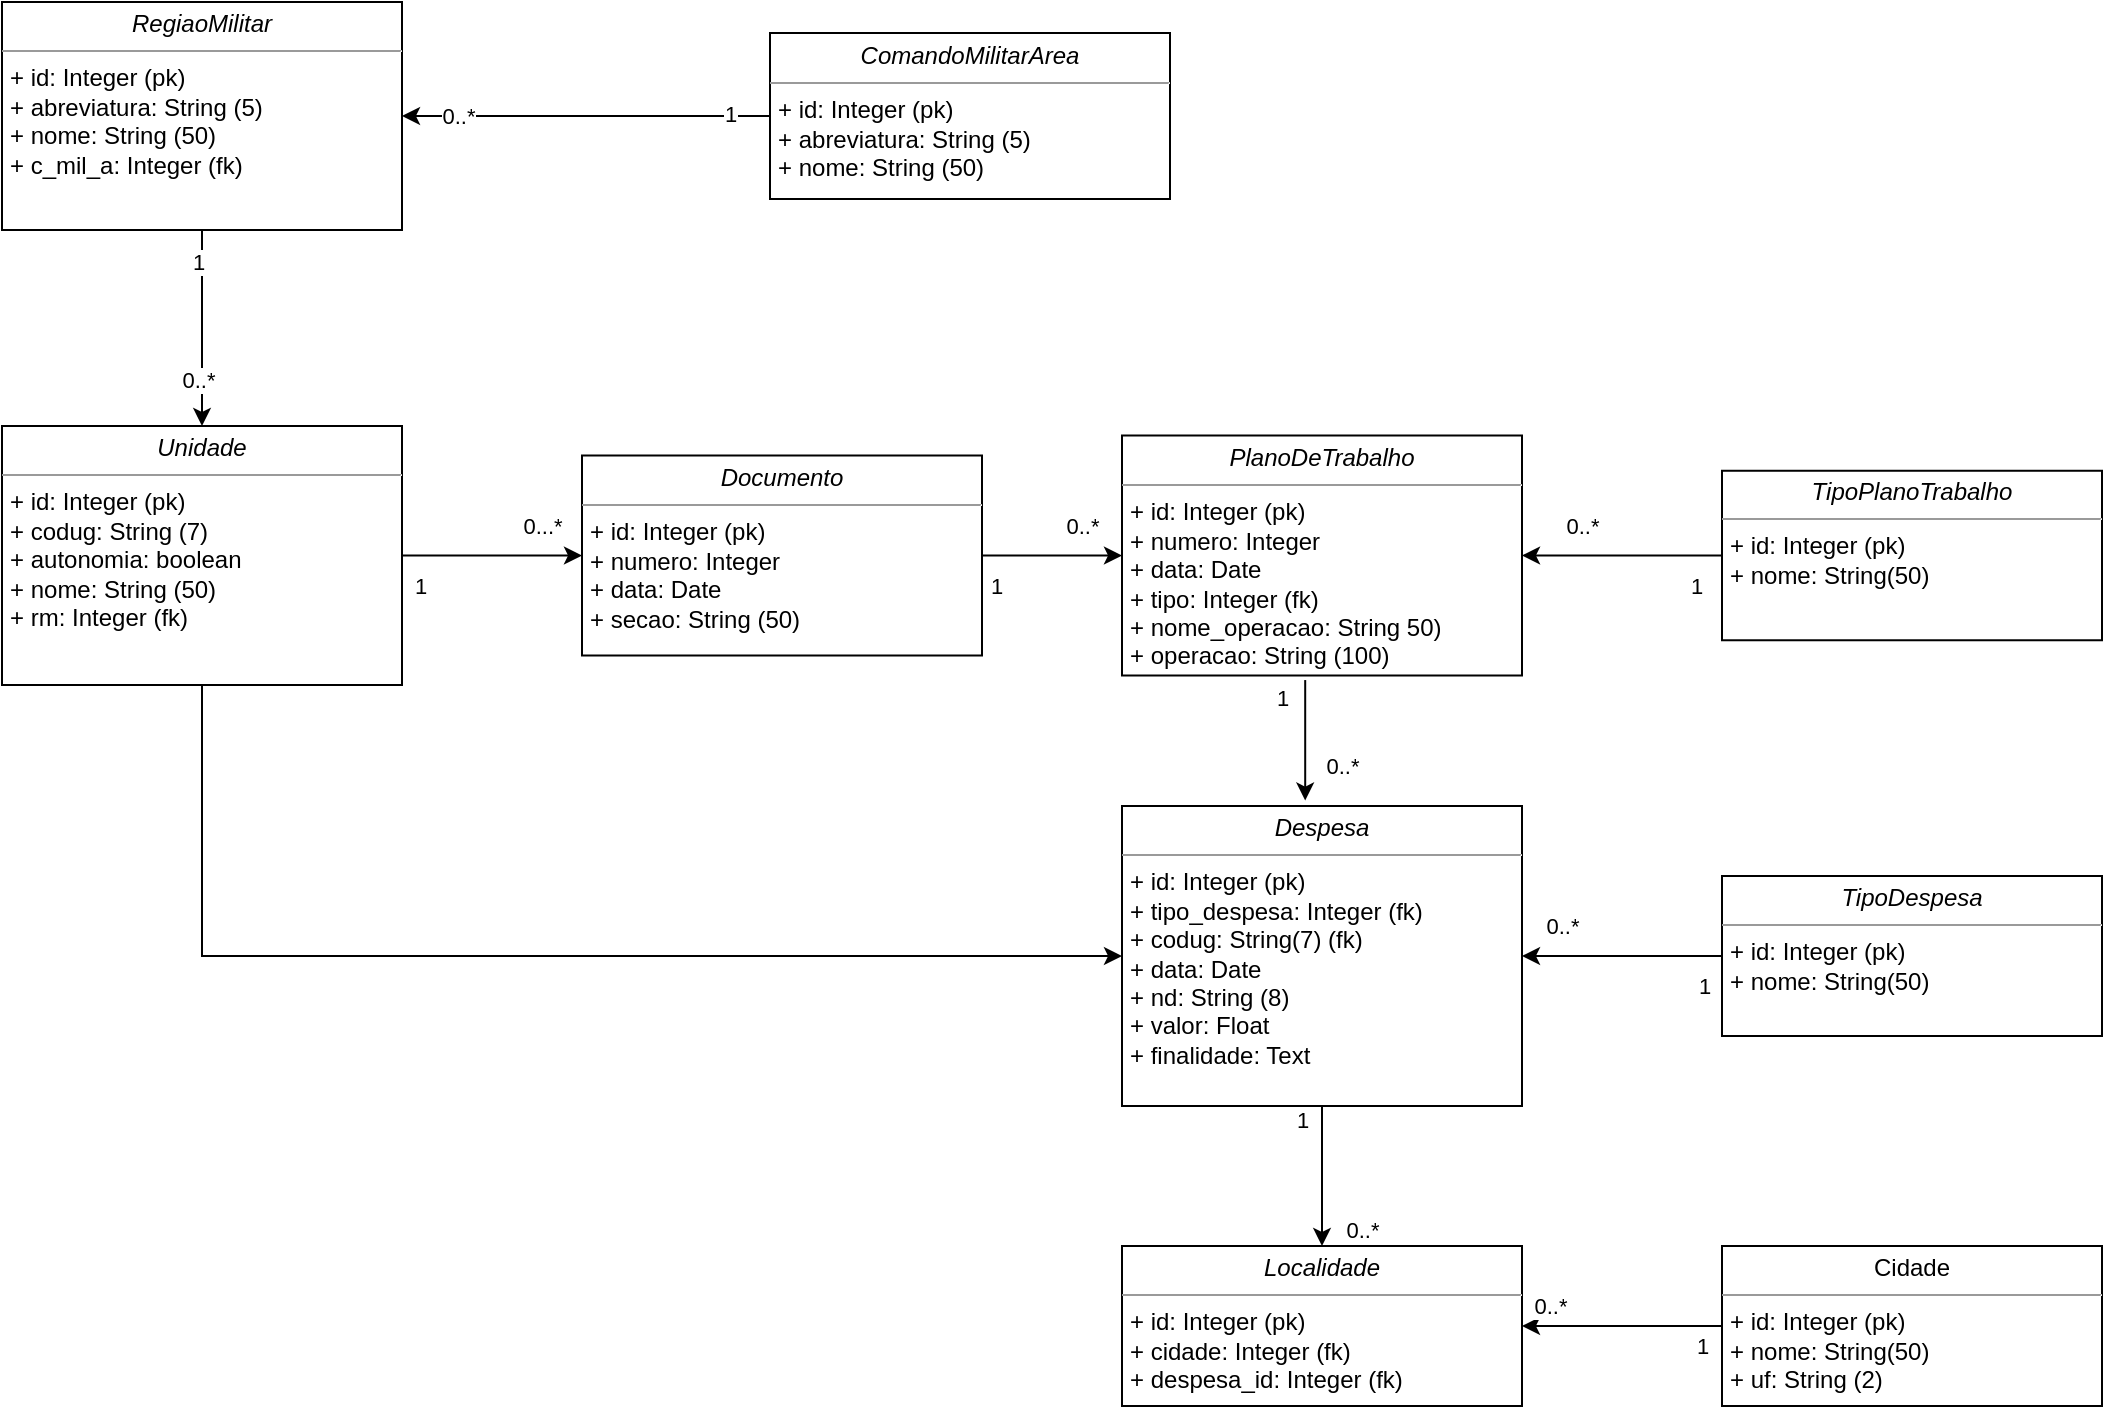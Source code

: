 <mxfile>
    <diagram name="Diagrama de Classes" id="c4acf3e9-155e-7222-9cf6-157b1a14988f">
        <mxGraphModel dx="1076" dy="550" grid="0" gridSize="10" guides="1" tooltips="1" connect="1" arrows="1" fold="1" page="1" pageScale="1" pageWidth="1169" pageHeight="827" background="#ffffff" math="0" shadow="0">
            <root>
                <mxCell id="0"/>
                <mxCell id="1" parent="0"/>
                <mxCell id="a-GNcQjXYbUmJu2RaoGT-13" style="edgeStyle=orthogonalEdgeStyle;rounded=0;orthogonalLoop=1;jettySize=auto;html=1;entryX=0;entryY=0.5;entryDx=0;entryDy=0;exitX=0.5;exitY=1;exitDx=0;exitDy=0;" parent="1" source="5d2195bd80daf111-18" target="a-GNcQjXYbUmJu2RaoGT-9" edge="1">
                    <mxGeometry relative="1" as="geometry">
                        <mxPoint x="209" y="645" as="targetPoint"/>
                        <Array as="points">
                            <mxPoint x="214" y="540"/>
                        </Array>
                    </mxGeometry>
                </mxCell>
                <mxCell id="a-GNcQjXYbUmJu2RaoGT-35" style="edgeStyle=orthogonalEdgeStyle;rounded=0;orthogonalLoop=1;jettySize=auto;html=1;exitX=1;exitY=0.5;exitDx=0;exitDy=0;entryX=0;entryY=0.5;entryDx=0;entryDy=0;" parent="1" source="5d2195bd80daf111-18" target="a-GNcQjXYbUmJu2RaoGT-4" edge="1">
                    <mxGeometry relative="1" as="geometry"/>
                </mxCell>
                <mxCell id="a-GNcQjXYbUmJu2RaoGT-36" value="0...*" style="edgeLabel;html=1;align=center;verticalAlign=middle;resizable=0;points=[];" parent="a-GNcQjXYbUmJu2RaoGT-35" vertex="1" connectable="0">
                    <mxGeometry x="0.738" y="-1" relative="1" as="geometry">
                        <mxPoint x="-8" y="-16" as="offset"/>
                    </mxGeometry>
                </mxCell>
                <mxCell id="a-GNcQjXYbUmJu2RaoGT-37" value="1" style="edgeLabel;html=1;align=center;verticalAlign=middle;resizable=0;points=[];" parent="a-GNcQjXYbUmJu2RaoGT-35" vertex="1" connectable="0">
                    <mxGeometry x="-0.811" y="-2" relative="1" as="geometry">
                        <mxPoint y="13" as="offset"/>
                    </mxGeometry>
                </mxCell>
                <mxCell id="5d2195bd80daf111-18" value="&lt;p style=&quot;margin: 0px ; margin-top: 4px ; text-align: center&quot;&gt;&lt;i&gt;Unidade&lt;/i&gt;&lt;/p&gt;&lt;hr size=&quot;1&quot;&gt;&lt;p style=&quot;margin: 0px ; margin-left: 4px&quot;&gt;+ id: Integer (pk)&lt;/p&gt;&lt;p style=&quot;margin: 0px ; margin-left: 4px&quot;&gt;+ codug: String (7)&lt;/p&gt;&lt;p style=&quot;margin: 0px ; margin-left: 4px&quot;&gt;+ autonomia: boolean&lt;br&gt;+ nome: String (50)&lt;/p&gt;&lt;p style=&quot;margin: 0px ; margin-left: 4px&quot;&gt;+ rm: Integer (fk)&lt;/p&gt;&lt;p style=&quot;margin: 0px ; margin-left: 4px&quot;&gt;&lt;br&gt;&lt;/p&gt;" style="verticalAlign=top;align=left;overflow=fill;fontSize=12;fontFamily=Helvetica;html=1;rounded=0;shadow=0;comic=0;labelBackgroundColor=none;strokeWidth=1" parent="1" vertex="1">
                    <mxGeometry x="114" y="275" width="200" height="129.5" as="geometry"/>
                </mxCell>
                <mxCell id="a-GNcQjXYbUmJu2RaoGT-19" value="0..*" style="edgeStyle=orthogonalEdgeStyle;rounded=0;orthogonalLoop=1;jettySize=auto;html=1;" parent="1" source="a-GNcQjXYbUmJu2RaoGT-4" target="a-GNcQjXYbUmJu2RaoGT-8" edge="1">
                    <mxGeometry x="0.429" y="15" relative="1" as="geometry">
                        <mxPoint as="offset"/>
                    </mxGeometry>
                </mxCell>
                <mxCell id="a-GNcQjXYbUmJu2RaoGT-20" value="1" style="edgeLabel;html=1;align=center;verticalAlign=middle;resizable=0;points=[];" parent="a-GNcQjXYbUmJu2RaoGT-19" vertex="1" connectable="0">
                    <mxGeometry x="-0.77" y="1" relative="1" as="geometry">
                        <mxPoint x="-1" y="16" as="offset"/>
                    </mxGeometry>
                </mxCell>
                <mxCell id="a-GNcQjXYbUmJu2RaoGT-4" value="&lt;p style=&quot;margin:0px;margin-top:4px;text-align:center;&quot;&gt;&lt;i&gt;Documento&lt;/i&gt;&lt;/p&gt;&lt;hr size=&quot;1&quot;&gt;&lt;p style=&quot;margin:0px;margin-left:4px;&quot;&gt;+ id: Integer (pk)&lt;/p&gt;&lt;p style=&quot;margin:0px;margin-left:4px;&quot;&gt;+ numero: Integer&lt;/p&gt;&lt;p style=&quot;margin:0px;margin-left:4px;&quot;&gt;+ data: Date&lt;br&gt;+ secao: String (50)&lt;/p&gt;&lt;p style=&quot;margin:0px;margin-left:4px;&quot;&gt;&lt;br&gt;&lt;/p&gt;" style="verticalAlign=top;align=left;overflow=fill;fontSize=12;fontFamily=Helvetica;html=1;rounded=0;shadow=0;comic=0;labelBackgroundColor=none;strokeWidth=1" parent="1" vertex="1">
                    <mxGeometry x="404" y="289.75" width="200" height="100" as="geometry"/>
                </mxCell>
                <mxCell id="a-GNcQjXYbUmJu2RaoGT-21" style="edgeStyle=orthogonalEdgeStyle;rounded=0;orthogonalLoop=1;jettySize=auto;html=1;entryX=0.458;entryY=-0.018;entryDx=0;entryDy=0;exitX=0.458;exitY=1.019;exitDx=0;exitDy=0;exitPerimeter=0;entryPerimeter=0;" parent="1" source="a-GNcQjXYbUmJu2RaoGT-8" target="a-GNcQjXYbUmJu2RaoGT-9" edge="1">
                    <mxGeometry relative="1" as="geometry"/>
                </mxCell>
                <mxCell id="a-GNcQjXYbUmJu2RaoGT-22" value="0..*" style="edgeLabel;html=1;align=center;verticalAlign=middle;resizable=0;points=[];" parent="a-GNcQjXYbUmJu2RaoGT-21" vertex="1" connectable="0">
                    <mxGeometry x="0.667" relative="1" as="geometry">
                        <mxPoint x="18" y="-7" as="offset"/>
                    </mxGeometry>
                </mxCell>
                <mxCell id="a-GNcQjXYbUmJu2RaoGT-23" value="1" style="edgeLabel;html=1;align=center;verticalAlign=middle;resizable=0;points=[];" parent="a-GNcQjXYbUmJu2RaoGT-21" vertex="1" connectable="0">
                    <mxGeometry x="-0.7" y="2" relative="1" as="geometry">
                        <mxPoint x="-14" as="offset"/>
                    </mxGeometry>
                </mxCell>
                <mxCell id="a-GNcQjXYbUmJu2RaoGT-8" value="&lt;p style=&quot;margin: 0px ; margin-top: 4px ; text-align: center&quot;&gt;&lt;i&gt;PlanoDeTrabalho&lt;/i&gt;&lt;/p&gt;&lt;hr size=&quot;1&quot;&gt;&lt;p style=&quot;margin: 0px ; margin-left: 4px&quot;&gt;+ id: Integer (pk)&lt;/p&gt;&lt;p style=&quot;margin: 0px ; margin-left: 4px&quot;&gt;+ numero: Integer&lt;/p&gt;&lt;p style=&quot;margin: 0px ; margin-left: 4px&quot;&gt;+ data: Date&lt;/p&gt;&lt;p style=&quot;margin: 0px ; margin-left: 4px&quot;&gt;+ tipo: Integer (fk)&lt;br&gt;+ nome_operacao: String 50)&lt;/p&gt;&lt;p style=&quot;margin: 0px ; margin-left: 4px&quot;&gt;+ operacao: String (100)&lt;/p&gt;&lt;p style=&quot;margin: 0px ; margin-left: 4px&quot;&gt;+ acao: String (200)&lt;/p&gt;&lt;p style=&quot;margin: 0px ; margin-left: 4px&quot;&gt;&lt;br&gt;&lt;/p&gt;" style="verticalAlign=top;align=left;overflow=fill;fontSize=12;fontFamily=Helvetica;html=1;rounded=0;shadow=0;comic=0;labelBackgroundColor=none;strokeWidth=1" parent="1" vertex="1">
                    <mxGeometry x="674" y="279.75" width="200" height="120" as="geometry"/>
                </mxCell>
                <mxCell id="a-GNcQjXYbUmJu2RaoGT-27" value="0..*" style="edgeStyle=orthogonalEdgeStyle;rounded=0;orthogonalLoop=1;jettySize=auto;html=1;entryX=0.5;entryY=0;entryDx=0;entryDy=0;" parent="1" source="a-GNcQjXYbUmJu2RaoGT-9" target="a-GNcQjXYbUmJu2RaoGT-26" edge="1">
                    <mxGeometry x="0.75" y="20" relative="1" as="geometry">
                        <mxPoint as="offset"/>
                    </mxGeometry>
                </mxCell>
                <mxCell id="a-GNcQjXYbUmJu2RaoGT-38" value="1" style="edgeLabel;html=1;align=center;verticalAlign=middle;resizable=0;points=[];" parent="a-GNcQjXYbUmJu2RaoGT-27" vertex="1" connectable="0">
                    <mxGeometry x="-0.713" y="-4" relative="1" as="geometry">
                        <mxPoint x="-6" y="-3" as="offset"/>
                    </mxGeometry>
                </mxCell>
                <mxCell id="a-GNcQjXYbUmJu2RaoGT-9" value="&lt;p style=&quot;margin: 0px ; margin-top: 4px ; text-align: center&quot;&gt;&lt;i&gt;Despesa&lt;/i&gt;&lt;/p&gt;&lt;hr size=&quot;1&quot;&gt;&lt;p style=&quot;margin: 0px ; margin-left: 4px&quot;&gt;+ id: Integer (pk)&lt;/p&gt;&lt;p style=&quot;margin: 0px ; margin-left: 4px&quot;&gt;+ tipo_despesa: Integer (fk)&lt;/p&gt;&lt;p style=&quot;margin: 0px ; margin-left: 4px&quot;&gt;+ codug: String(7) (fk)&lt;/p&gt;&lt;p style=&quot;margin: 0px ; margin-left: 4px&quot;&gt;+ data: Date&lt;br&gt;+ nd: String (8)&lt;/p&gt;&lt;p style=&quot;margin: 0px ; margin-left: 4px&quot;&gt;+ valor: Float&lt;/p&gt;&lt;p style=&quot;margin: 0px ; margin-left: 4px&quot;&gt;+ finalidade: Text&lt;/p&gt;&lt;p style=&quot;margin: 0px ; margin-left: 4px&quot;&gt;&lt;br&gt;&lt;/p&gt;" style="verticalAlign=top;align=left;overflow=fill;fontSize=12;fontFamily=Helvetica;html=1;rounded=0;shadow=0;comic=0;labelBackgroundColor=none;strokeWidth=1" parent="1" vertex="1">
                    <mxGeometry x="674" y="465" width="200" height="150" as="geometry"/>
                </mxCell>
                <mxCell id="a-GNcQjXYbUmJu2RaoGT-11" style="edgeStyle=orthogonalEdgeStyle;rounded=0;orthogonalLoop=1;jettySize=auto;html=1;entryX=1;entryY=0.5;entryDx=0;entryDy=0;" parent="1" source="a-GNcQjXYbUmJu2RaoGT-10" target="a-GNcQjXYbUmJu2RaoGT-9" edge="1">
                    <mxGeometry relative="1" as="geometry"/>
                </mxCell>
                <mxCell id="a-GNcQjXYbUmJu2RaoGT-24" value="0..*" style="edgeLabel;html=1;align=center;verticalAlign=middle;resizable=0;points=[];" parent="a-GNcQjXYbUmJu2RaoGT-11" vertex="1" connectable="0">
                    <mxGeometry x="0.765" relative="1" as="geometry">
                        <mxPoint x="8" y="-15" as="offset"/>
                    </mxGeometry>
                </mxCell>
                <mxCell id="a-GNcQjXYbUmJu2RaoGT-25" value="1" style="edgeLabel;html=1;align=center;verticalAlign=middle;resizable=0;points=[];" parent="a-GNcQjXYbUmJu2RaoGT-11" vertex="1" connectable="0">
                    <mxGeometry x="-0.788" relative="1" as="geometry">
                        <mxPoint x="1" y="15" as="offset"/>
                    </mxGeometry>
                </mxCell>
                <mxCell id="a-GNcQjXYbUmJu2RaoGT-10" value="&lt;p style=&quot;margin:0px;margin-top:4px;text-align:center;&quot;&gt;&lt;i&gt;TipoDespesa&lt;/i&gt;&lt;/p&gt;&lt;hr size=&quot;1&quot;&gt;&lt;p style=&quot;margin:0px;margin-left:4px;&quot;&gt;+ id: Integer (pk)&lt;/p&gt;&lt;p style=&quot;margin:0px;margin-left:4px;&quot;&gt;+ nome: String(50)&lt;/p&gt;&lt;p style=&quot;margin:0px;margin-left:4px;&quot;&gt;&lt;br&gt;&lt;/p&gt;" style="verticalAlign=top;align=left;overflow=fill;fontSize=12;fontFamily=Helvetica;html=1;rounded=0;shadow=0;comic=0;labelBackgroundColor=none;strokeWidth=1" parent="1" vertex="1">
                    <mxGeometry x="974" y="500" width="190" height="80" as="geometry"/>
                </mxCell>
                <mxCell id="a-GNcQjXYbUmJu2RaoGT-26" value="&lt;p style=&quot;margin:0px;margin-top:4px;text-align:center;&quot;&gt;&lt;i&gt;Localidade&lt;/i&gt;&lt;/p&gt;&lt;hr size=&quot;1&quot;&gt;&lt;p style=&quot;margin:0px;margin-left:4px;&quot;&gt;+ id: Integer (pk)&lt;/p&gt;&lt;p style=&quot;margin:0px;margin-left:4px;&quot;&gt;+ cidade: Integer (fk)&lt;/p&gt;&lt;p style=&quot;margin:0px;margin-left:4px;&quot;&gt;+ despesa_id: Integer (fk)&lt;/p&gt;&lt;p style=&quot;margin:0px;margin-left:4px;&quot;&gt;&lt;br&gt;&lt;/p&gt;" style="verticalAlign=top;align=left;overflow=fill;fontSize=12;fontFamily=Helvetica;html=1;rounded=0;shadow=0;comic=0;labelBackgroundColor=none;strokeWidth=1" parent="1" vertex="1">
                    <mxGeometry x="674" y="685" width="200" height="80" as="geometry"/>
                </mxCell>
                <mxCell id="a-GNcQjXYbUmJu2RaoGT-29" value="0..*" style="edgeStyle=orthogonalEdgeStyle;rounded=0;orthogonalLoop=1;jettySize=auto;html=1;entryX=1;entryY=0.5;entryDx=0;entryDy=0;" parent="1" source="a-GNcQjXYbUmJu2RaoGT-28" target="a-GNcQjXYbUmJu2RaoGT-26" edge="1">
                    <mxGeometry x="0.733" y="-10" relative="1" as="geometry">
                        <mxPoint as="offset"/>
                    </mxGeometry>
                </mxCell>
                <mxCell id="a-GNcQjXYbUmJu2RaoGT-39" value="1" style="edgeLabel;html=1;align=center;verticalAlign=middle;resizable=0;points=[];" parent="a-GNcQjXYbUmJu2RaoGT-29" vertex="1" connectable="0">
                    <mxGeometry x="-0.787" y="3" relative="1" as="geometry">
                        <mxPoint y="7" as="offset"/>
                    </mxGeometry>
                </mxCell>
                <mxCell id="a-GNcQjXYbUmJu2RaoGT-28" value="&lt;p style=&quot;margin:0px;margin-top:4px;text-align:center;&quot;&gt;Cidade&lt;/p&gt;&lt;hr size=&quot;1&quot;&gt;&lt;p style=&quot;margin:0px;margin-left:4px;&quot;&gt;+ id: Integer (pk)&lt;/p&gt;&lt;p style=&quot;margin:0px;margin-left:4px;&quot;&gt;+ nome: String(50)&lt;/p&gt;&lt;p style=&quot;margin:0px;margin-left:4px;&quot;&gt;+ uf: String (2)&lt;/p&gt;&lt;p style=&quot;margin:0px;margin-left:4px;&quot;&gt;&lt;br&gt;&lt;/p&gt;" style="verticalAlign=top;align=left;overflow=fill;fontSize=12;fontFamily=Helvetica;html=1;rounded=0;shadow=0;comic=0;labelBackgroundColor=none;strokeWidth=1" parent="1" vertex="1">
                    <mxGeometry x="974" y="685" width="190" height="80" as="geometry"/>
                </mxCell>
                <mxCell id="4" style="edgeStyle=none;html=1;entryX=1;entryY=0.5;entryDx=0;entryDy=0;" parent="1" source="2" target="a-GNcQjXYbUmJu2RaoGT-8" edge="1">
                    <mxGeometry relative="1" as="geometry"/>
                </mxCell>
                <mxCell id="5" value="1" style="edgeLabel;html=1;align=center;verticalAlign=middle;resizable=0;points=[];" parent="4" vertex="1" connectable="0">
                    <mxGeometry x="-0.74" y="1" relative="1" as="geometry">
                        <mxPoint y="14" as="offset"/>
                    </mxGeometry>
                </mxCell>
                <mxCell id="6" value="0..*" style="edgeLabel;html=1;align=center;verticalAlign=middle;resizable=0;points=[];" parent="4" vertex="1" connectable="0">
                    <mxGeometry x="0.66" y="-3" relative="1" as="geometry">
                        <mxPoint x="13" y="-12" as="offset"/>
                    </mxGeometry>
                </mxCell>
                <mxCell id="2" value="&lt;p style=&quot;margin: 0px ; margin-top: 4px ; text-align: center&quot;&gt;&lt;i&gt;TipoPlanoTrabalho&lt;/i&gt;&lt;/p&gt;&lt;hr size=&quot;1&quot;&gt;&lt;p style=&quot;margin: 0px ; margin-left: 4px&quot;&gt;+ id: Integer (pk)&lt;/p&gt;&lt;p style=&quot;margin: 0px ; margin-left: 4px&quot;&gt;+ nome: String(50)&lt;/p&gt;&lt;p style=&quot;margin: 0px ; margin-left: 4px&quot;&gt;&lt;br&gt;&lt;/p&gt;" style="verticalAlign=top;align=left;overflow=fill;fontSize=12;fontFamily=Helvetica;html=1;rounded=0;shadow=0;comic=0;labelBackgroundColor=none;strokeWidth=1" parent="1" vertex="1">
                    <mxGeometry x="974" y="297.38" width="190" height="84.75" as="geometry"/>
                </mxCell>
                <mxCell id="10" style="edgeStyle=none;html=1;entryX=1;entryY=0.5;entryDx=0;entryDy=0;" edge="1" parent="1" source="8" target="9">
                    <mxGeometry relative="1" as="geometry"/>
                </mxCell>
                <mxCell id="13" value="1" style="edgeLabel;html=1;align=center;verticalAlign=middle;resizable=0;points=[];" vertex="1" connectable="0" parent="10">
                    <mxGeometry x="-0.782" y="-1" relative="1" as="geometry">
                        <mxPoint as="offset"/>
                    </mxGeometry>
                </mxCell>
                <mxCell id="14" value="0..*" style="edgeLabel;html=1;align=center;verticalAlign=middle;resizable=0;points=[];" vertex="1" connectable="0" parent="10">
                    <mxGeometry x="0.626" y="-1" relative="1" as="geometry">
                        <mxPoint x="-7" y="1" as="offset"/>
                    </mxGeometry>
                </mxCell>
                <mxCell id="8" value="&lt;p style=&quot;margin: 0px ; margin-top: 4px ; text-align: center&quot;&gt;&lt;i&gt;ComandoMilitarArea&lt;/i&gt;&lt;/p&gt;&lt;hr size=&quot;1&quot;&gt;&lt;p style=&quot;margin: 0px ; margin-left: 4px&quot;&gt;+ id: Integer (pk)&lt;/p&gt;&lt;p style=&quot;margin: 0px ; margin-left: 4px&quot;&gt;+ abreviatura: String (5)&lt;/p&gt;&lt;p style=&quot;margin: 0px ; margin-left: 4px&quot;&gt;+ nome: String (50)&lt;/p&gt;&lt;p style=&quot;margin: 0px ; margin-left: 4px&quot;&gt;&lt;br&gt;&lt;/p&gt;" style="verticalAlign=top;align=left;overflow=fill;fontSize=12;fontFamily=Helvetica;html=1;rounded=0;shadow=0;comic=0;labelBackgroundColor=none;strokeWidth=1" vertex="1" parent="1">
                    <mxGeometry x="498" y="78.5" width="200" height="83" as="geometry"/>
                </mxCell>
                <mxCell id="15" style="edgeStyle=none;html=1;entryX=0.5;entryY=0;entryDx=0;entryDy=0;" edge="1" parent="1" source="9" target="5d2195bd80daf111-18">
                    <mxGeometry relative="1" as="geometry"/>
                </mxCell>
                <mxCell id="16" value="1" style="edgeLabel;html=1;align=center;verticalAlign=middle;resizable=0;points=[];" vertex="1" connectable="0" parent="15">
                    <mxGeometry x="-0.68" y="-2" relative="1" as="geometry">
                        <mxPoint as="offset"/>
                    </mxGeometry>
                </mxCell>
                <mxCell id="17" value="0..*" style="edgeLabel;html=1;align=center;verticalAlign=middle;resizable=0;points=[];" vertex="1" connectable="0" parent="15">
                    <mxGeometry x="0.524" y="-2" relative="1" as="geometry">
                        <mxPoint as="offset"/>
                    </mxGeometry>
                </mxCell>
                <mxCell id="9" value="&lt;p style=&quot;margin: 0px ; margin-top: 4px ; text-align: center&quot;&gt;&lt;i&gt;RegiaoMilitar&lt;/i&gt;&lt;/p&gt;&lt;hr size=&quot;1&quot;&gt;&lt;p style=&quot;margin: 0px ; margin-left: 4px&quot;&gt;+ id: Integer (pk)&lt;/p&gt;&lt;p style=&quot;margin: 0px ; margin-left: 4px&quot;&gt;+ abreviatura: String (5)&lt;/p&gt;&lt;p style=&quot;margin: 0px ; margin-left: 4px&quot;&gt;+ nome: String (50)&lt;/p&gt;&lt;p style=&quot;margin: 0px ; margin-left: 4px&quot;&gt;+ c_mil_a: Integer (fk)&lt;/p&gt;&lt;p style=&quot;margin: 0px ; margin-left: 4px&quot;&gt;&lt;br&gt;&lt;/p&gt;" style="verticalAlign=top;align=left;overflow=fill;fontSize=12;fontFamily=Helvetica;html=1;rounded=0;shadow=0;comic=0;labelBackgroundColor=none;strokeWidth=1" vertex="1" parent="1">
                    <mxGeometry x="114" y="63" width="200" height="114" as="geometry"/>
                </mxCell>
            </root>
        </mxGraphModel>
    </diagram>
</mxfile>